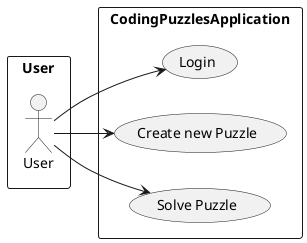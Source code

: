 @startuml
'https://plantuml.com/use-case-diagram
left to right direction
rectangle User{
    :User: as U
}

rectangle CodingPuzzlesApplication{
    (Login) as L
    (Create new Puzzle) as CP
    (Solve Puzzle) as SP
}

U --> L
U --> CP
U --> SP
@enduml